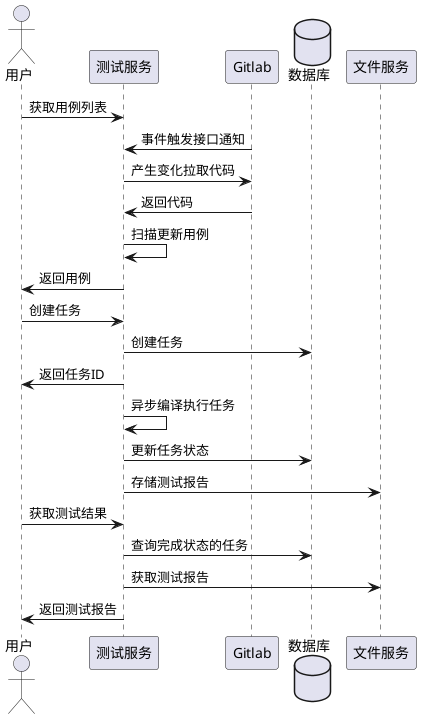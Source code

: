 @startuml
actor 用户
用户->测试服务:获取用例列表
测试服务<-Gitlab:事件触发接口通知
测试服务->Gitlab:产生变化拉取代码
Gitlab->测试服务:返回代码
测试服务->测试服务:扫描更新用例
测试服务->用户:返回用例
用户->测试服务:创建任务
database 数据库
测试服务->数据库:创建任务
测试服务->用户:返回任务ID
测试服务->测试服务:异步编译执行任务
测试服务->数据库:更新任务状态
测试服务->文件服务:存储测试报告
用户->测试服务:获取测试结果
测试服务->数据库:查询完成状态的任务
测试服务->文件服务:获取测试报告
测试服务->用户:返回测试报告
@enduml
